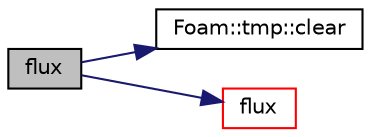 digraph "flux"
{
  bgcolor="transparent";
  edge [fontname="Helvetica",fontsize="10",labelfontname="Helvetica",labelfontsize="10"];
  node [fontname="Helvetica",fontsize="10",shape=record];
  rankdir="LR";
  Node14026 [label="flux",height=0.2,width=0.4,color="black", fillcolor="grey75", style="filled", fontcolor="black"];
  Node14026 -> Node14027 [color="midnightblue",fontsize="10",style="solid",fontname="Helvetica"];
  Node14027 [label="Foam::tmp::clear",height=0.2,width=0.4,color="black",URL="$a27077.html#adf1d9633e64d0de6a36e0af17ccd8163",tooltip="If object pointer points to valid object: "];
  Node14026 -> Node14028 [color="midnightblue",fontsize="10",style="solid",fontname="Helvetica"];
  Node14028 [label="flux",height=0.2,width=0.4,color="red",URL="$a21861.html#a8fc1922666ca94c5fd207b8b96f99467",tooltip="Return the face-flux field obtained from the given volVectorField. "];
}
